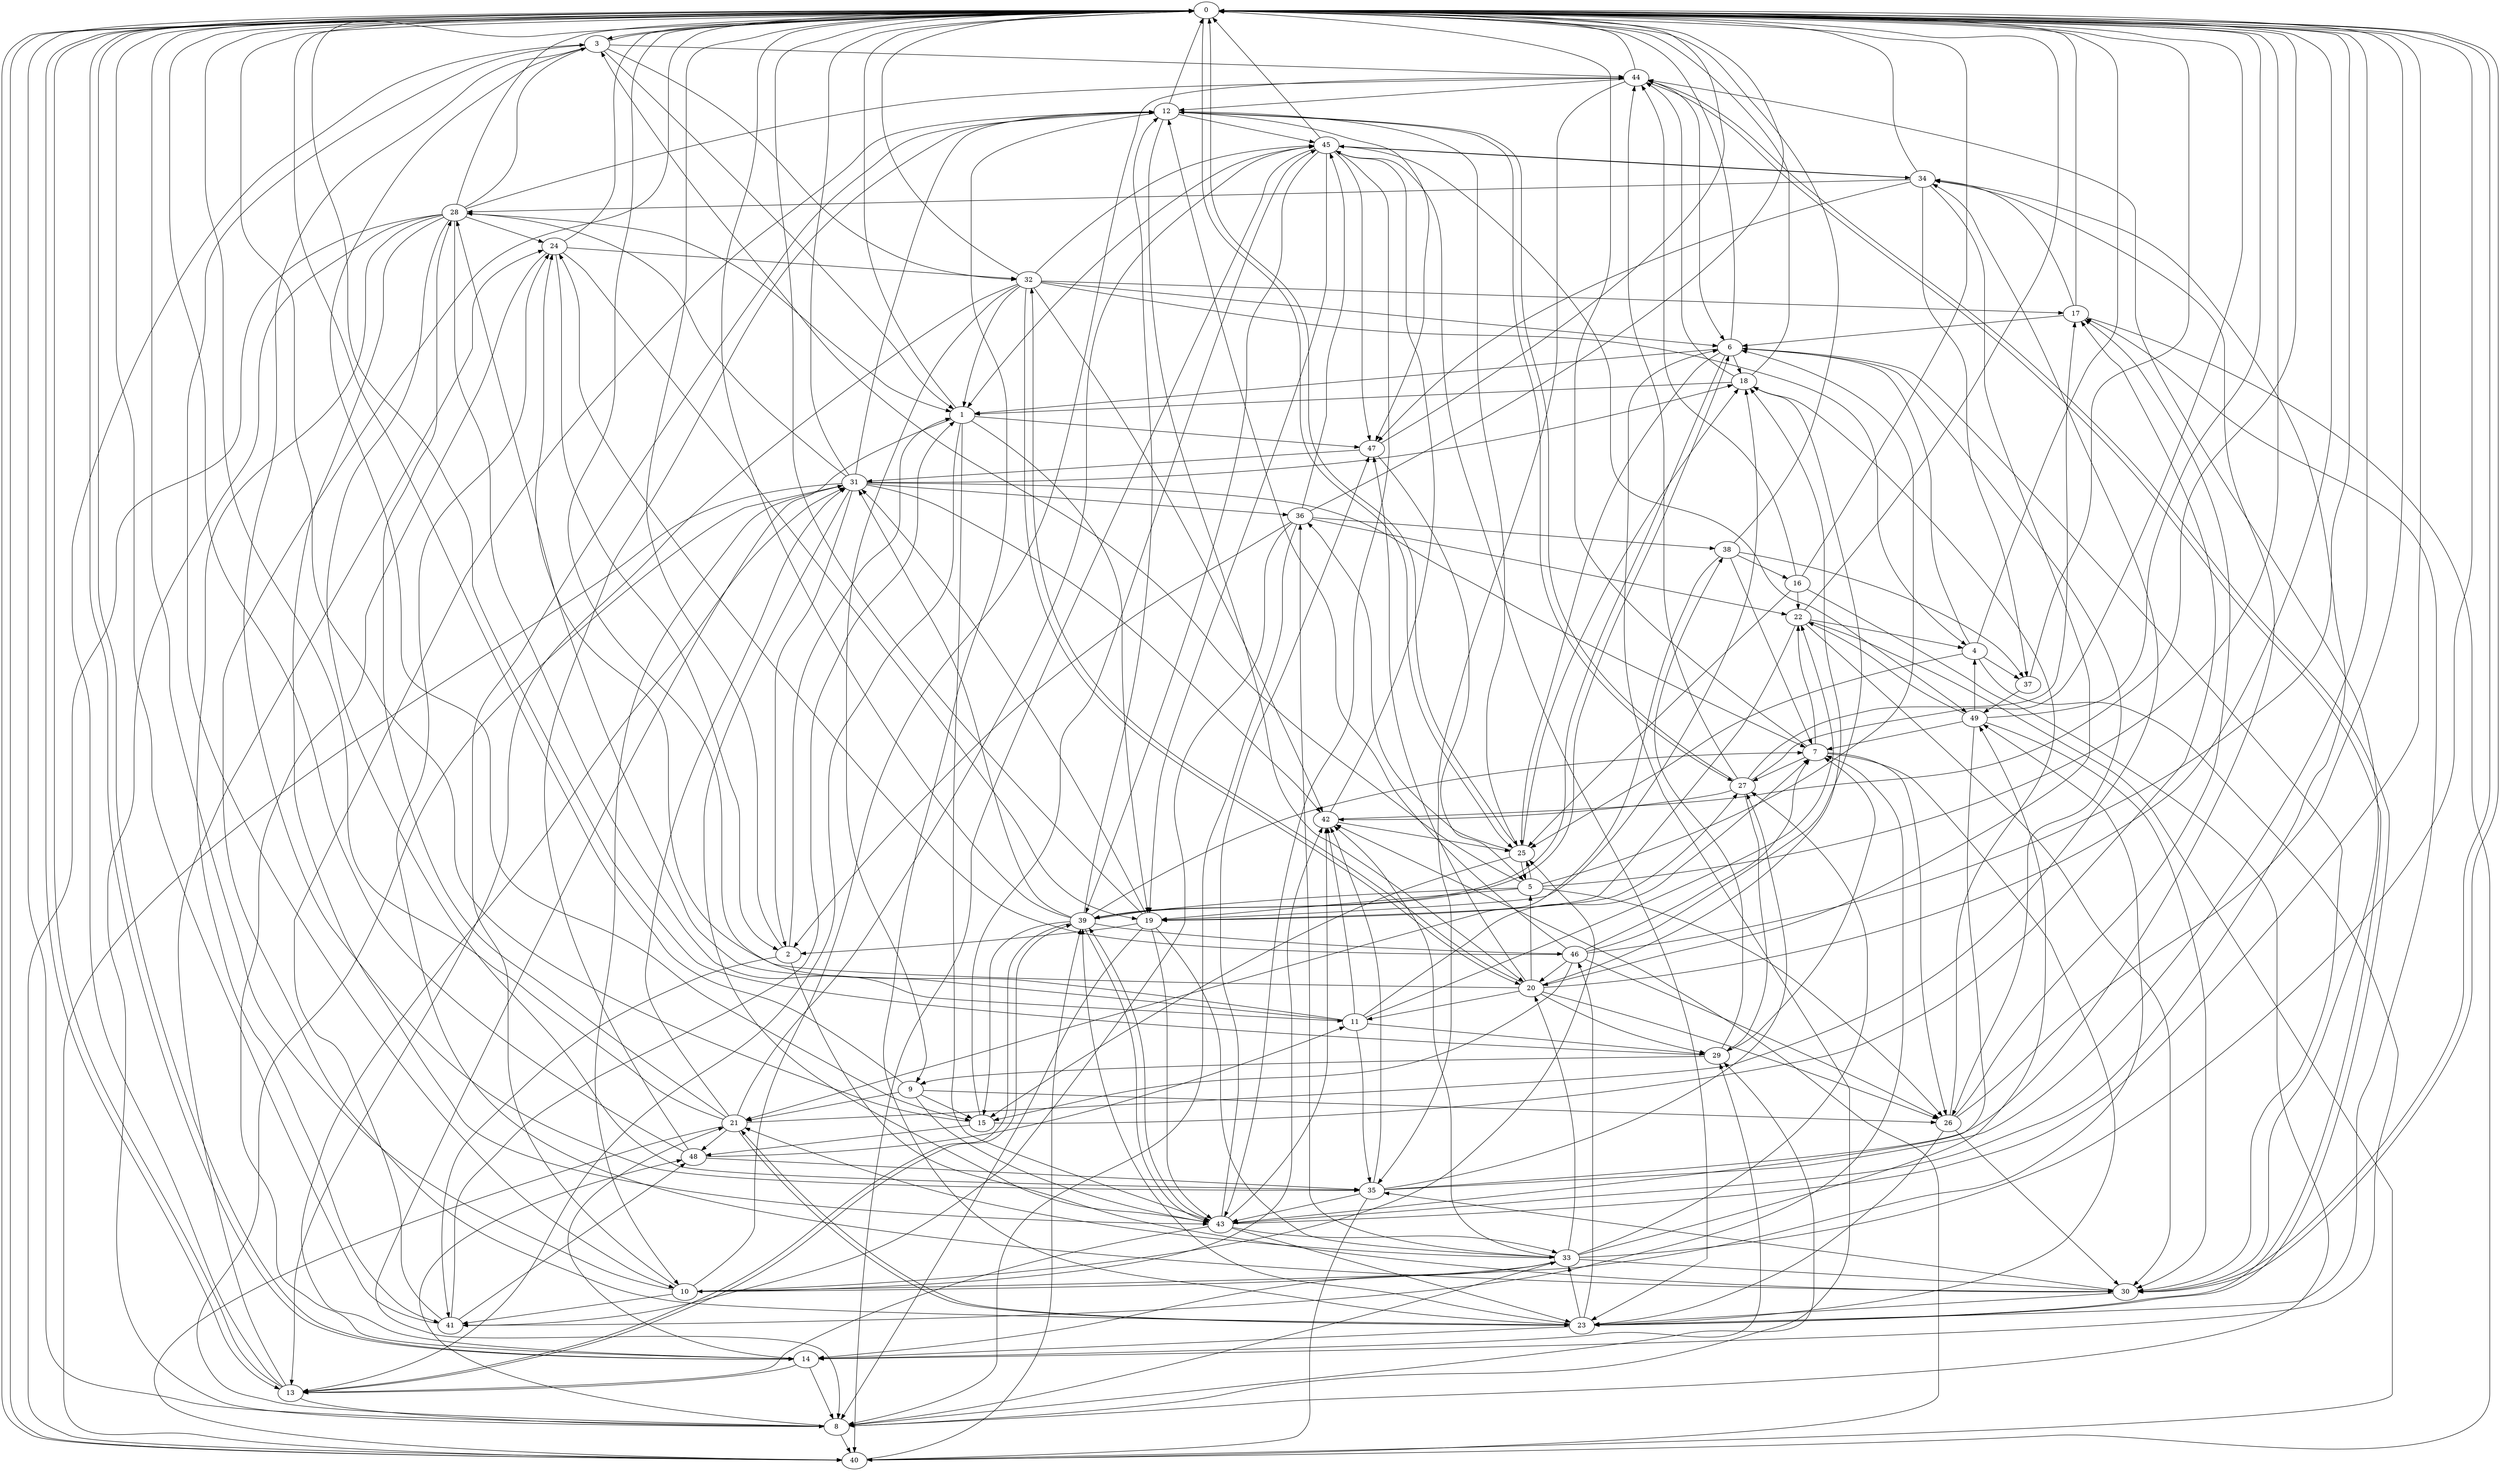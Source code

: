 strict digraph "" {
	0	 [component_delay=3];
	3	 [component_delay=3];
	0 -> 3	 [wire_delay=1];
	13	 [component_delay=3];
	0 -> 13	 [wire_delay=1];
	14	 [component_delay=3];
	0 -> 14	 [wire_delay=1];
	25	 [component_delay=3];
	0 -> 25	 [wire_delay=1];
	30	 [component_delay=3];
	0 -> 30	 [wire_delay=1];
	40	 [component_delay=3];
	0 -> 40	 [wire_delay=1];
	1	 [component_delay=3];
	1 -> 0	 [wire_delay=1];
	8	 [component_delay=3];
	1 -> 8	 [wire_delay=1];
	1 -> 13	 [wire_delay=1];
	19	 [component_delay=3];
	1 -> 19	 [wire_delay=1];
	43	 [component_delay=3];
	1 -> 43	 [wire_delay=1];
	47	 [component_delay=3];
	1 -> 47	 [wire_delay=1];
	2	 [component_delay=3];
	2 -> 0	 [wire_delay=1];
	2 -> 1	 [wire_delay=1];
	2 -> 30	 [wire_delay=1];
	41	 [component_delay=3];
	2 -> 41	 [wire_delay=1];
	3 -> 0	 [wire_delay=1];
	3 -> 1	 [wire_delay=1];
	10	 [component_delay=3];
	3 -> 10	 [wire_delay=1];
	15	 [component_delay=3];
	3 -> 15	 [wire_delay=1];
	32	 [component_delay=3];
	3 -> 32	 [wire_delay=1];
	35	 [component_delay=3];
	3 -> 35	 [wire_delay=1];
	44	 [component_delay=3];
	3 -> 44	 [wire_delay=1];
	4	 [component_delay=3];
	4 -> 0	 [wire_delay=1];
	6	 [component_delay=3];
	4 -> 6	 [wire_delay=1];
	4 -> 14	 [wire_delay=1];
	4 -> 25	 [wire_delay=1];
	37	 [component_delay=3];
	4 -> 37	 [wire_delay=1];
	5	 [component_delay=3];
	5 -> 0	 [wire_delay=1];
	5 -> 3	 [wire_delay=1];
	5 -> 6	 [wire_delay=1];
	5 -> 19	 [wire_delay=1];
	5 -> 25	 [wire_delay=1];
	26	 [component_delay=3];
	5 -> 26	 [wire_delay=1];
	39	 [component_delay=3];
	5 -> 39	 [wire_delay=1];
	6 -> 0	 [wire_delay=1];
	6 -> 1	 [wire_delay=1];
	18	 [component_delay=3];
	6 -> 18	 [wire_delay=1];
	6 -> 25	 [wire_delay=1];
	6 -> 26	 [wire_delay=1];
	6 -> 30	 [wire_delay=1];
	6 -> 39	 [wire_delay=1];
	7	 [component_delay=3];
	7 -> 0	 [wire_delay=1];
	22	 [component_delay=3];
	7 -> 22	 [wire_delay=1];
	23	 [component_delay=3];
	7 -> 23	 [wire_delay=1];
	7 -> 26	 [wire_delay=1];
	27	 [component_delay=3];
	7 -> 27	 [wire_delay=1];
	8 -> 0	 [wire_delay=1];
	8 -> 6	 [wire_delay=1];
	29	 [component_delay=3];
	8 -> 29	 [wire_delay=1];
	31	 [component_delay=3];
	8 -> 31	 [wire_delay=1];
	33	 [component_delay=3];
	8 -> 33	 [wire_delay=1];
	8 -> 40	 [wire_delay=1];
	48	 [component_delay=3];
	8 -> 48	 [wire_delay=1];
	9	 [component_delay=3];
	9 -> 0	 [wire_delay=1];
	9 -> 15	 [wire_delay=1];
	21	 [component_delay=3];
	9 -> 21	 [wire_delay=1];
	9 -> 26	 [wire_delay=1];
	9 -> 43	 [wire_delay=1];
	10 -> 0	 [wire_delay=1];
	12	 [component_delay=3];
	10 -> 12	 [wire_delay=1];
	10 -> 25	 [wire_delay=1];
	10 -> 41	 [wire_delay=1];
	42	 [component_delay=3];
	10 -> 42	 [wire_delay=1];
	10 -> 44	 [wire_delay=1];
	49	 [component_delay=3];
	10 -> 49	 [wire_delay=1];
	11	 [component_delay=3];
	11 -> 0	 [wire_delay=1];
	11 -> 7	 [wire_delay=1];
	11 -> 22	 [wire_delay=1];
	24	 [component_delay=3];
	11 -> 24	 [wire_delay=1];
	11 -> 29	 [wire_delay=1];
	11 -> 35	 [wire_delay=1];
	11 -> 42	 [wire_delay=1];
	12 -> 0	 [wire_delay=1];
	20	 [component_delay=3];
	12 -> 20	 [wire_delay=1];
	12 -> 23	 [wire_delay=1];
	12 -> 25	 [wire_delay=1];
	12 -> 27	 [wire_delay=1];
	45	 [component_delay=3];
	12 -> 45	 [wire_delay=1];
	12 -> 47	 [wire_delay=1];
	13 -> 0	 [wire_delay=1];
	13 -> 3	 [wire_delay=1];
	13 -> 8	 [wire_delay=1];
	13 -> 24	 [wire_delay=1];
	13 -> 39	 [wire_delay=1];
	14 -> 0	 [wire_delay=1];
	14 -> 8	 [wire_delay=1];
	14 -> 13	 [wire_delay=1];
	14 -> 21	 [wire_delay=1];
	14 -> 29	 [wire_delay=1];
	14 -> 31	 [wire_delay=1];
	15 -> 0	 [wire_delay=1];
	17	 [component_delay=3];
	15 -> 17	 [wire_delay=1];
	15 -> 45	 [wire_delay=1];
	15 -> 48	 [wire_delay=1];
	16	 [component_delay=3];
	16 -> 0	 [wire_delay=1];
	16 -> 8	 [wire_delay=1];
	16 -> 22	 [wire_delay=1];
	16 -> 25	 [wire_delay=1];
	16 -> 44	 [wire_delay=1];
	17 -> 0	 [wire_delay=1];
	17 -> 6	 [wire_delay=1];
	34	 [component_delay=3];
	17 -> 34	 [wire_delay=1];
	17 -> 40	 [wire_delay=1];
	18 -> 0	 [wire_delay=1];
	18 -> 1	 [wire_delay=1];
	18 -> 44	 [wire_delay=1];
	19 -> 0	 [wire_delay=1];
	19 -> 2	 [wire_delay=1];
	19 -> 8	 [wire_delay=1];
	19 -> 18	 [wire_delay=1];
	19 -> 27	 [wire_delay=1];
	19 -> 31	 [wire_delay=1];
	19 -> 33	 [wire_delay=1];
	19 -> 43	 [wire_delay=1];
	20 -> 0	 [wire_delay=1];
	20 -> 5	 [wire_delay=1];
	20 -> 11	 [wire_delay=1];
	20 -> 18	 [wire_delay=1];
	20 -> 26	 [wire_delay=1];
	28	 [component_delay=3];
	20 -> 28	 [wire_delay=1];
	20 -> 29	 [wire_delay=1];
	20 -> 32	 [wire_delay=1];
	20 -> 47	 [wire_delay=1];
	21 -> 0	 [wire_delay=1];
	21 -> 23	 [wire_delay=1];
	21 -> 28	 [wire_delay=1];
	21 -> 31	 [wire_delay=1];
	21 -> 34	 [wire_delay=1];
	21 -> 40	 [wire_delay=1];
	21 -> 45	 [wire_delay=1];
	21 -> 48	 [wire_delay=1];
	22 -> 0	 [wire_delay=1];
	22 -> 4	 [wire_delay=1];
	22 -> 19	 [wire_delay=1];
	22 -> 30	 [wire_delay=1];
	22 -> 40	 [wire_delay=1];
	23 -> 0	 [wire_delay=1];
	23 -> 14	 [wire_delay=1];
	23 -> 17	 [wire_delay=1];
	23 -> 21	 [wire_delay=1];
	23 -> 33	 [wire_delay=1];
	23 -> 39	 [wire_delay=1];
	23 -> 44	 [wire_delay=1];
	46	 [component_delay=3];
	23 -> 46	 [wire_delay=1];
	24 -> 0	 [wire_delay=1];
	24 -> 2	 [wire_delay=1];
	24 -> 14	 [wire_delay=1];
	24 -> 19	 [wire_delay=1];
	24 -> 32	 [wire_delay=1];
	25 -> 0	 [wire_delay=1];
	25 -> 5	 [wire_delay=1];
	25 -> 15	 [wire_delay=1];
	25 -> 18	 [wire_delay=1];
	36	 [component_delay=3];
	25 -> 36	 [wire_delay=1];
	26 -> 0	 [wire_delay=1];
	26 -> 17	 [wire_delay=1];
	26 -> 18	 [wire_delay=1];
	26 -> 23	 [wire_delay=1];
	26 -> 30	 [wire_delay=1];
	27 -> 0	 [wire_delay=1];
	27 -> 12	 [wire_delay=1];
	27 -> 17	 [wire_delay=1];
	27 -> 29	 [wire_delay=1];
	27 -> 42	 [wire_delay=1];
	27 -> 44	 [wire_delay=1];
	28 -> 0	 [wire_delay=1];
	28 -> 1	 [wire_delay=1];
	28 -> 3	 [wire_delay=1];
	28 -> 8	 [wire_delay=1];
	28 -> 11	 [wire_delay=1];
	28 -> 24	 [wire_delay=1];
	28 -> 35	 [wire_delay=1];
	28 -> 40	 [wire_delay=1];
	28 -> 41	 [wire_delay=1];
	28 -> 43	 [wire_delay=1];
	28 -> 44	 [wire_delay=1];
	29 -> 0	 [wire_delay=1];
	29 -> 7	 [wire_delay=1];
	29 -> 9	 [wire_delay=1];
	38	 [component_delay=3];
	29 -> 38	 [wire_delay=1];
	30 -> 0	 [wire_delay=1];
	30 -> 23	 [wire_delay=1];
	30 -> 24	 [wire_delay=1];
	30 -> 35	 [wire_delay=1];
	30 -> 44	 [wire_delay=1];
	31 -> 0	 [wire_delay=1];
	31 -> 2	 [wire_delay=1];
	31 -> 7	 [wire_delay=1];
	31 -> 10	 [wire_delay=1];
	31 -> 12	 [wire_delay=1];
	31 -> 18	 [wire_delay=1];
	31 -> 28	 [wire_delay=1];
	31 -> 36	 [wire_delay=1];
	31 -> 40	 [wire_delay=1];
	31 -> 42	 [wire_delay=1];
	31 -> 43	 [wire_delay=1];
	32 -> 0	 [wire_delay=1];
	32 -> 1	 [wire_delay=1];
	32 -> 4	 [wire_delay=1];
	32 -> 6	 [wire_delay=1];
	32 -> 9	 [wire_delay=1];
	32 -> 13	 [wire_delay=1];
	32 -> 17	 [wire_delay=1];
	32 -> 20	 [wire_delay=1];
	32 -> 42	 [wire_delay=1];
	32 -> 45	 [wire_delay=1];
	33 -> 0	 [wire_delay=1];
	33 -> 10	 [wire_delay=1];
	33 -> 14	 [wire_delay=1];
	33 -> 20	 [wire_delay=1];
	33 -> 21	 [wire_delay=1];
	33 -> 27	 [wire_delay=1];
	33 -> 30	 [wire_delay=1];
	33 -> 36	 [wire_delay=1];
	33 -> 42	 [wire_delay=1];
	33 -> 49	 [wire_delay=1];
	34 -> 0	 [wire_delay=1];
	34 -> 20	 [wire_delay=1];
	34 -> 28	 [wire_delay=1];
	34 -> 37	 [wire_delay=1];
	34 -> 45	 [wire_delay=1];
	34 -> 47	 [wire_delay=1];
	35 -> 0	 [wire_delay=1];
	35 -> 27	 [wire_delay=1];
	35 -> 34	 [wire_delay=1];
	35 -> 40	 [wire_delay=1];
	35 -> 42	 [wire_delay=1];
	35 -> 43	 [wire_delay=1];
	36 -> 0	 [wire_delay=1];
	36 -> 2	 [wire_delay=1];
	36 -> 8	 [wire_delay=1];
	36 -> 22	 [wire_delay=1];
	36 -> 38	 [wire_delay=1];
	36 -> 41	 [wire_delay=1];
	36 -> 45	 [wire_delay=1];
	37 -> 0	 [wire_delay=1];
	37 -> 49	 [wire_delay=1];
	38 -> 0	 [wire_delay=1];
	38 -> 7	 [wire_delay=1];
	38 -> 16	 [wire_delay=1];
	38 -> 21	 [wire_delay=1];
	38 -> 37	 [wire_delay=1];
	39 -> 0	 [wire_delay=1];
	39 -> 6	 [wire_delay=1];
	39 -> 7	 [wire_delay=1];
	39 -> 12	 [wire_delay=1];
	39 -> 13	 [wire_delay=1];
	39 -> 15	 [wire_delay=1];
	39 -> 31	 [wire_delay=1];
	39 -> 43	 [wire_delay=1];
	39 -> 46	 [wire_delay=1];
	40 -> 0	 [wire_delay=1];
	40 -> 39	 [wire_delay=1];
	40 -> 42	 [wire_delay=1];
	41 -> 0	 [wire_delay=1];
	41 -> 1	 [wire_delay=1];
	41 -> 7	 [wire_delay=1];
	41 -> 12	 [wire_delay=1];
	41 -> 48	 [wire_delay=1];
	42 -> 0	 [wire_delay=1];
	42 -> 25	 [wire_delay=1];
	42 -> 45	 [wire_delay=1];
	43 -> 0	 [wire_delay=1];
	43 -> 13	 [wire_delay=1];
	43 -> 23	 [wire_delay=1];
	43 -> 33	 [wire_delay=1];
	43 -> 34	 [wire_delay=1];
	43 -> 39	 [wire_delay=1];
	43 -> 42	 [wire_delay=1];
	43 -> 47	 [wire_delay=1];
	44 -> 0	 [wire_delay=1];
	44 -> 6	 [wire_delay=1];
	44 -> 12	 [wire_delay=1];
	44 -> 23	 [wire_delay=1];
	44 -> 35	 [wire_delay=1];
	45 -> 0	 [wire_delay=1];
	45 -> 1	 [wire_delay=1];
	45 -> 19	 [wire_delay=1];
	45 -> 23	 [wire_delay=1];
	45 -> 34	 [wire_delay=1];
	45 -> 39	 [wire_delay=1];
	45 -> 40	 [wire_delay=1];
	45 -> 43	 [wire_delay=1];
	45 -> 47	 [wire_delay=1];
	45 -> 49	 [wire_delay=1];
	46 -> 0	 [wire_delay=1];
	46 -> 7	 [wire_delay=1];
	46 -> 12	 [wire_delay=1];
	46 -> 15	 [wire_delay=1];
	46 -> 18	 [wire_delay=1];
	46 -> 20	 [wire_delay=1];
	46 -> 24	 [wire_delay=1];
	46 -> 26	 [wire_delay=1];
	47 -> 0	 [wire_delay=1];
	47 -> 5	 [wire_delay=1];
	47 -> 31	 [wire_delay=1];
	48 -> 0	 [wire_delay=1];
	48 -> 11	 [wire_delay=1];
	48 -> 12	 [wire_delay=1];
	48 -> 35	 [wire_delay=1];
	49 -> 0	 [wire_delay=1];
	49 -> 4	 [wire_delay=1];
	49 -> 7	 [wire_delay=1];
	49 -> 22	 [wire_delay=1];
	49 -> 30	 [wire_delay=1];
	49 -> 43	 [wire_delay=1];
}
